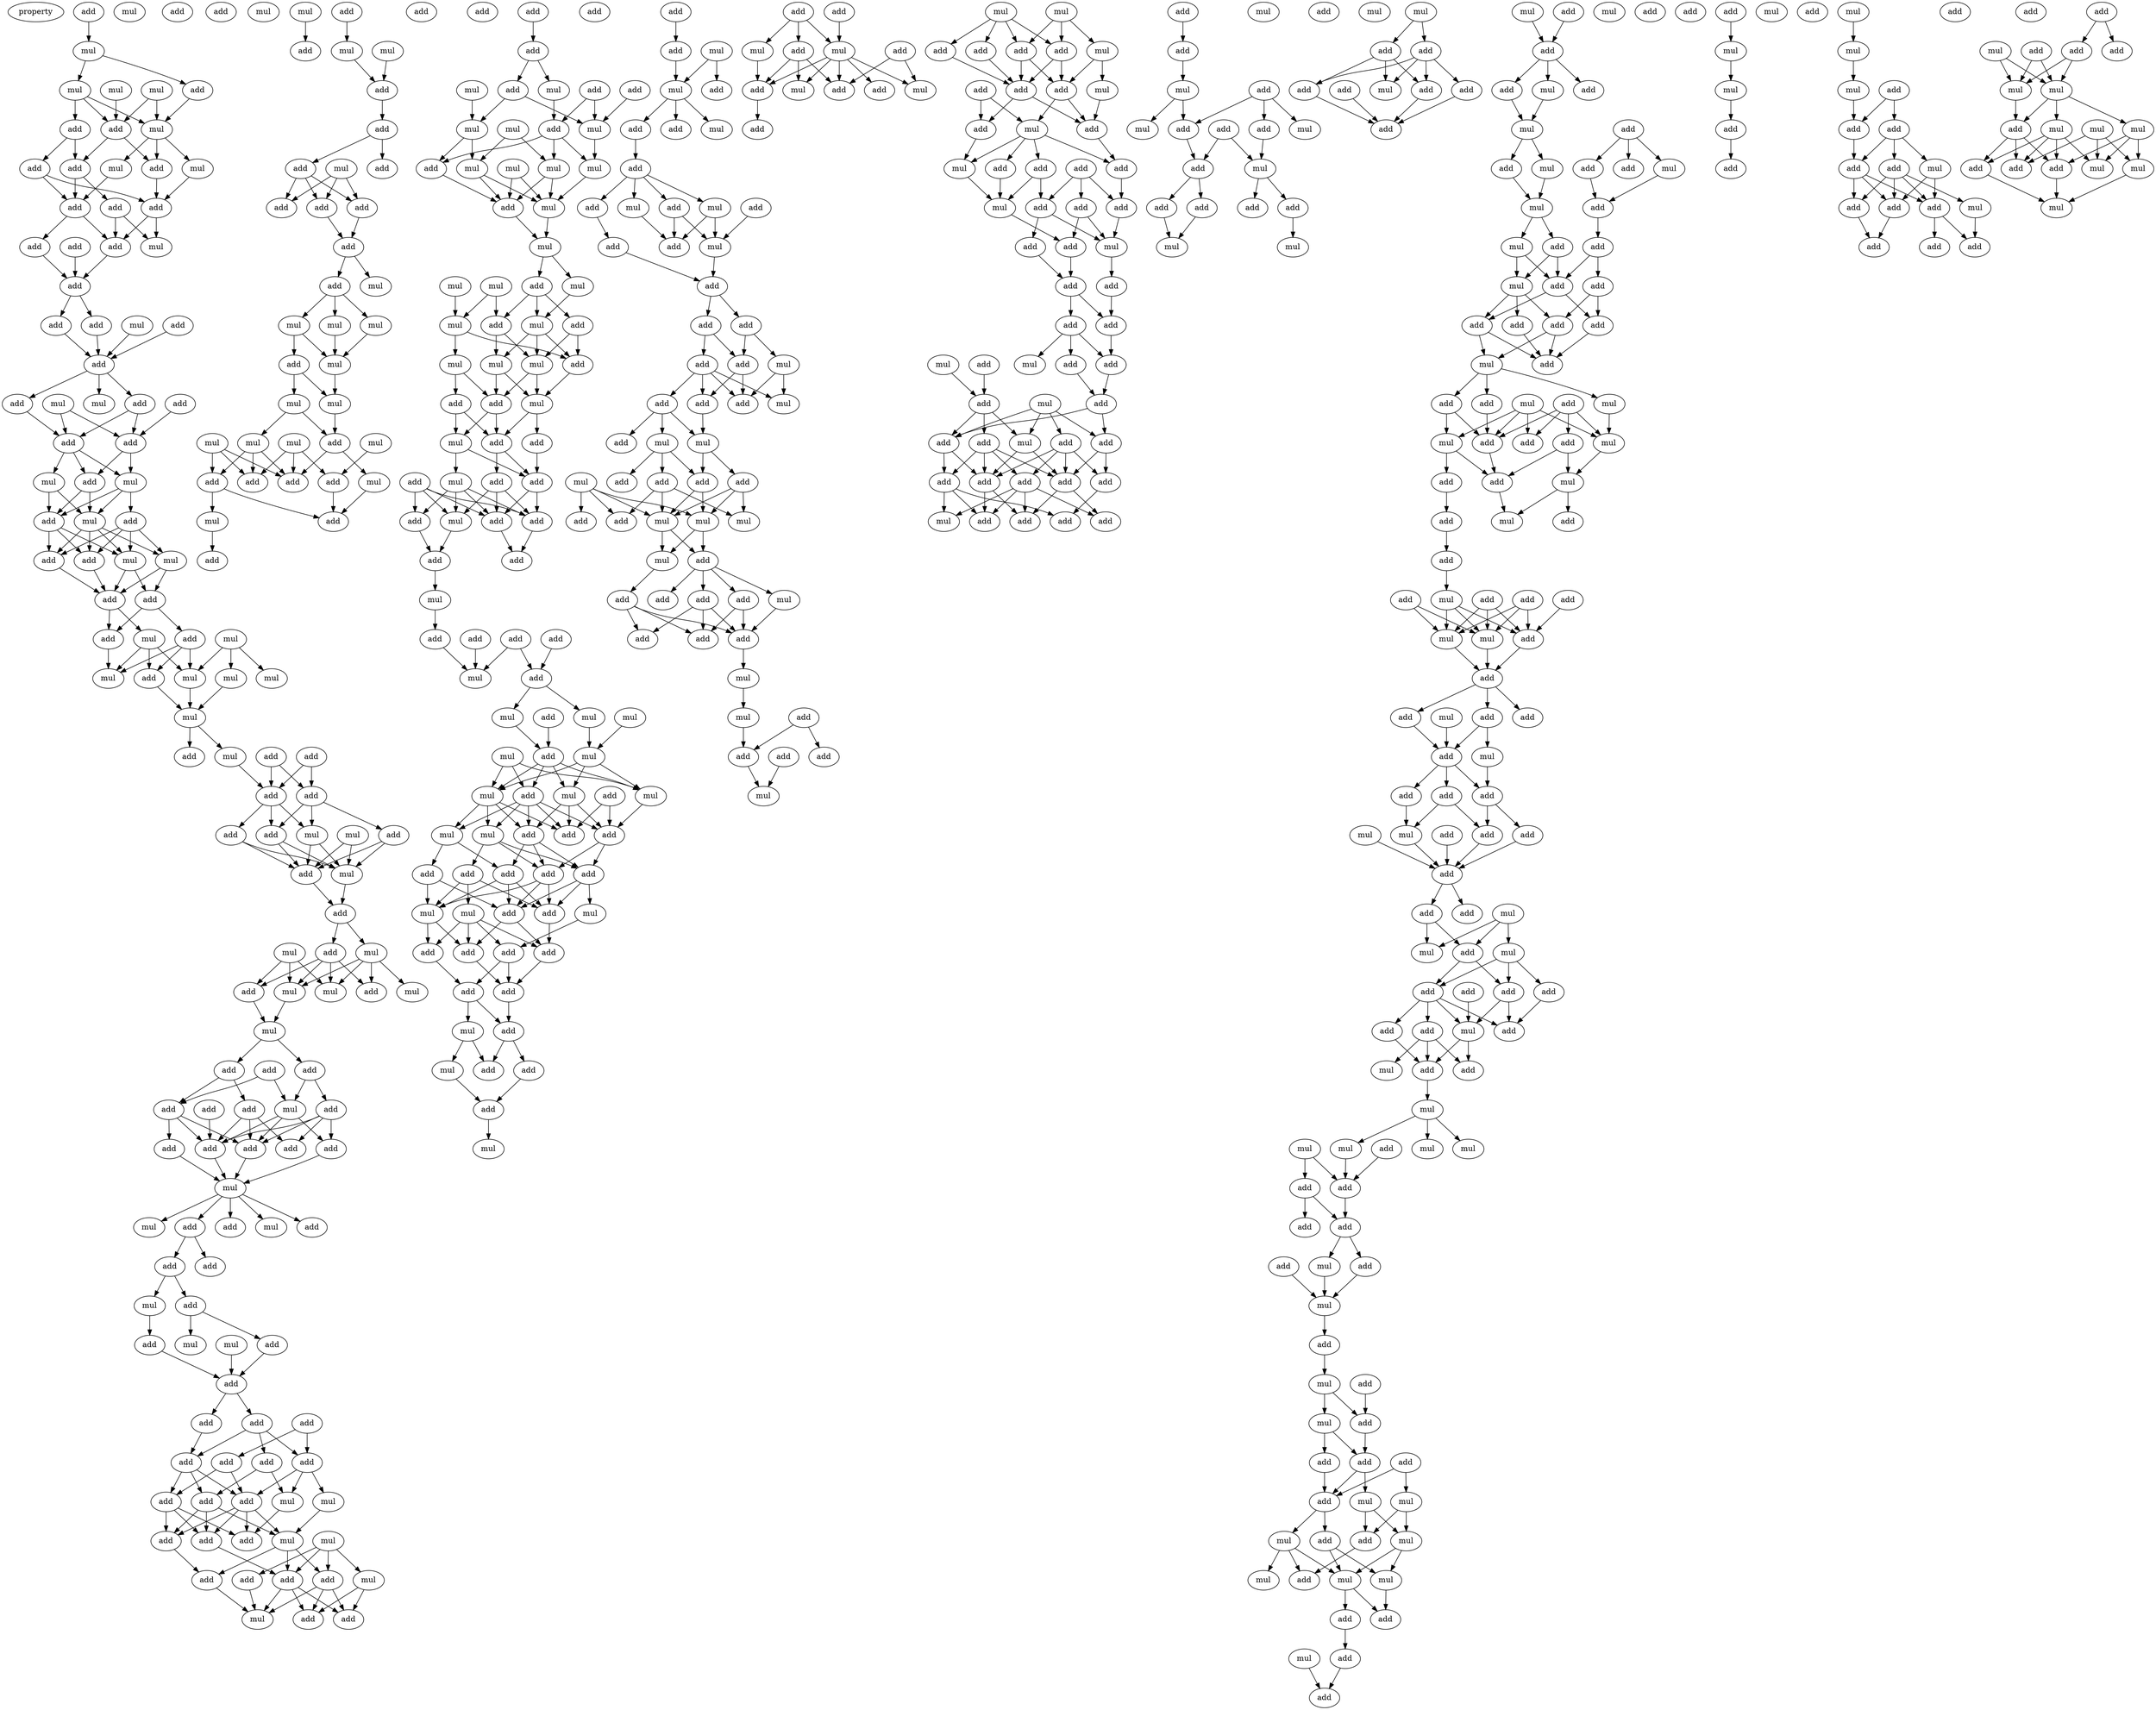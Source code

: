 digraph {
    node [fontcolor=black]
    property [mul=2,lf=1.5]
    0 [ label = add ];
    1 [ label = mul ];
    2 [ label = mul ];
    3 [ label = add ];
    4 [ label = mul ];
    5 [ label = add ];
    6 [ label = mul ];
    7 [ label = mul ];
    8 [ label = add ];
    9 [ label = mul ];
    10 [ label = add ];
    11 [ label = add ];
    12 [ label = mul ];
    13 [ label = add ];
    14 [ label = mul ];
    15 [ label = add ];
    16 [ label = add ];
    17 [ label = add ];
    18 [ label = add ];
    19 [ label = mul ];
    20 [ label = add ];
    21 [ label = add ];
    22 [ label = add ];
    23 [ label = add ];
    24 [ label = mul ];
    25 [ label = add ];
    26 [ label = add ];
    27 [ label = add ];
    28 [ label = add ];
    29 [ label = add ];
    30 [ label = add ];
    31 [ label = mul ];
    32 [ label = add ];
    33 [ label = add ];
    34 [ label = mul ];
    35 [ label = add ];
    36 [ label = add ];
    37 [ label = add ];
    38 [ label = mul ];
    39 [ label = mul ];
    40 [ label = add ];
    41 [ label = add ];
    42 [ label = mul ];
    43 [ label = mul ];
    44 [ label = mul ];
    45 [ label = add ];
    46 [ label = add ];
    47 [ label = add ];
    48 [ label = add ];
    49 [ label = add ];
    50 [ label = mul ];
    51 [ label = add ];
    52 [ label = mul ];
    53 [ label = mul ];
    54 [ label = mul ];
    55 [ label = mul ];
    56 [ label = add ];
    57 [ label = mul ];
    58 [ label = mul ];
    59 [ label = add ];
    60 [ label = mul ];
    61 [ label = add ];
    62 [ label = add ];
    63 [ label = add ];
    64 [ label = add ];
    65 [ label = add ];
    66 [ label = add ];
    67 [ label = add ];
    68 [ label = mul ];
    69 [ label = mul ];
    70 [ label = add ];
    71 [ label = mul ];
    72 [ label = add ];
    73 [ label = mul ];
    74 [ label = mul ];
    75 [ label = add ];
    76 [ label = mul ];
    77 [ label = add ];
    78 [ label = mul ];
    79 [ label = mul ];
    80 [ label = add ];
    81 [ label = mul ];
    82 [ label = add ];
    83 [ label = add ];
    84 [ label = add ];
    85 [ label = add ];
    86 [ label = add ];
    87 [ label = mul ];
    88 [ label = add ];
    89 [ label = add ];
    90 [ label = add ];
    91 [ label = add ];
    92 [ label = add ];
    93 [ label = add ];
    94 [ label = add ];
    95 [ label = mul ];
    96 [ label = mul ];
    97 [ label = add ];
    98 [ label = add ];
    99 [ label = mul ];
    100 [ label = add ];
    101 [ label = add ];
    102 [ label = add ];
    103 [ label = add ];
    104 [ label = mul ];
    105 [ label = mul ];
    106 [ label = mul ];
    107 [ label = add ];
    108 [ label = mul ];
    109 [ label = add ];
    110 [ label = add ];
    111 [ label = add ];
    112 [ label = add ];
    113 [ label = add ];
    114 [ label = add ];
    115 [ label = add ];
    116 [ label = add ];
    117 [ label = add ];
    118 [ label = mul ];
    119 [ label = mul ];
    120 [ label = add ];
    121 [ label = add ];
    122 [ label = add ];
    123 [ label = mul ];
    124 [ label = mul ];
    125 [ label = add ];
    126 [ label = add ];
    127 [ label = add ];
    128 [ label = add ];
    129 [ label = mul ];
    130 [ label = add ];
    131 [ label = add ];
    132 [ label = add ];
    133 [ label = add ];
    134 [ label = mul ];
    135 [ label = add ];
    136 [ label = mul ];
    137 [ label = add ];
    138 [ label = add ];
    139 [ label = mul ];
    140 [ label = mul ];
    141 [ label = add ];
    142 [ label = add ];
    143 [ label = add ];
    144 [ label = add ];
    145 [ label = mul ];
    146 [ label = add ];
    147 [ label = add ];
    148 [ label = add ];
    149 [ label = add ];
    150 [ label = add ];
    151 [ label = add ];
    152 [ label = mul ];
    153 [ label = mul ];
    154 [ label = mul ];
    155 [ label = mul ];
    156 [ label = mul ];
    157 [ label = add ];
    158 [ label = mul ];
    159 [ label = mul ];
    160 [ label = mul ];
    161 [ label = mul ];
    162 [ label = mul ];
    163 [ label = mul ];
    164 [ label = add ];
    165 [ label = add ];
    166 [ label = add ];
    167 [ label = add ];
    168 [ label = add ];
    169 [ label = mul ];
    170 [ label = add ];
    171 [ label = mul ];
    172 [ label = add ];
    173 [ label = add ];
    174 [ label = add ];
    175 [ label = add ];
    176 [ label = add ];
    177 [ label = mul ];
    178 [ label = add ];
    179 [ label = add ];
    180 [ label = mul ];
    181 [ label = mul ];
    182 [ label = add ];
    183 [ label = mul ];
    184 [ label = mul ];
    185 [ label = mul ];
    186 [ label = mul ];
    187 [ label = mul ];
    188 [ label = mul ];
    189 [ label = add ];
    190 [ label = add ];
    191 [ label = mul ];
    192 [ label = mul ];
    193 [ label = mul ];
    194 [ label = mul ];
    195 [ label = add ];
    196 [ label = mul ];
    197 [ label = add ];
    198 [ label = mul ];
    199 [ label = mul ];
    200 [ label = add ];
    201 [ label = mul ];
    202 [ label = add ];
    203 [ label = mul ];
    204 [ label = mul ];
    205 [ label = add ];
    206 [ label = add ];
    207 [ label = mul ];
    208 [ label = add ];
    209 [ label = add ];
    210 [ label = mul ];
    211 [ label = add ];
    212 [ label = add ];
    213 [ label = mul ];
    214 [ label = add ];
    215 [ label = mul ];
    216 [ label = add ];
    217 [ label = add ];
    218 [ label = add ];
    219 [ label = add ];
    220 [ label = add ];
    221 [ label = mul ];
    222 [ label = add ];
    223 [ label = add ];
    224 [ label = add ];
    225 [ label = add ];
    226 [ label = mul ];
    227 [ label = add ];
    228 [ label = mul ];
    229 [ label = mul ];
    230 [ label = mul ];
    231 [ label = add ];
    232 [ label = mul ];
    233 [ label = mul ];
    234 [ label = add ];
    235 [ label = mul ];
    236 [ label = mul ];
    237 [ label = add ];
    238 [ label = mul ];
    239 [ label = add ];
    240 [ label = mul ];
    241 [ label = add ];
    242 [ label = add ];
    243 [ label = mul ];
    244 [ label = add ];
    245 [ label = add ];
    246 [ label = add ];
    247 [ label = add ];
    248 [ label = add ];
    249 [ label = add ];
    250 [ label = add ];
    251 [ label = mul ];
    252 [ label = mul ];
    253 [ label = add ];
    254 [ label = mul ];
    255 [ label = add ];
    256 [ label = add ];
    257 [ label = add ];
    258 [ label = add ];
    259 [ label = add ];
    260 [ label = add ];
    261 [ label = mul ];
    262 [ label = add ];
    263 [ label = add ];
    264 [ label = add ];
    265 [ label = mul ];
    266 [ label = add ];
    267 [ label = add ];
    268 [ label = mul ];
    269 [ label = add ];
    270 [ label = mul ];
    271 [ label = add ];
    272 [ label = mul ];
    273 [ label = add ];
    274 [ label = add ];
    275 [ label = add ];
    276 [ label = mul ];
    277 [ label = add ];
    278 [ label = add ];
    279 [ label = mul ];
    280 [ label = mul ];
    281 [ label = add ];
    282 [ label = add ];
    283 [ label = add ];
    284 [ label = mul ];
    285 [ label = add ];
    286 [ label = add ];
    287 [ label = add ];
    288 [ label = add ];
    289 [ label = mul ];
    290 [ label = add ];
    291 [ label = add ];
    292 [ label = mul ];
    293 [ label = add ];
    294 [ label = add ];
    295 [ label = add ];
    296 [ label = mul ];
    297 [ label = mul ];
    298 [ label = add ];
    299 [ label = mul ];
    300 [ label = add ];
    301 [ label = add ];
    302 [ label = add ];
    303 [ label = add ];
    304 [ label = mul ];
    305 [ label = mul ];
    306 [ label = add ];
    307 [ label = mul ];
    308 [ label = add ];
    309 [ label = mul ];
    310 [ label = add ];
    311 [ label = add ];
    312 [ label = add ];
    313 [ label = mul ];
    314 [ label = add ];
    315 [ label = add ];
    316 [ label = add ];
    317 [ label = add ];
    318 [ label = add ];
    319 [ label = mul ];
    320 [ label = add ];
    321 [ label = mul ];
    322 [ label = add ];
    323 [ label = add ];
    324 [ label = add ];
    325 [ label = mul ];
    326 [ label = add ];
    327 [ label = add ];
    328 [ label = add ];
    329 [ label = add ];
    330 [ label = mul ];
    331 [ label = mul ];
    332 [ label = add ];
    333 [ label = mul ];
    334 [ label = add ];
    335 [ label = add ];
    336 [ label = mul ];
    337 [ label = add ];
    338 [ label = mul ];
    339 [ label = mul ];
    340 [ label = add ];
    341 [ label = mul ];
    342 [ label = add ];
    343 [ label = add ];
    344 [ label = add ];
    345 [ label = mul ];
    346 [ label = add ];
    347 [ label = add ];
    348 [ label = add ];
    349 [ label = add ];
    350 [ label = add ];
    351 [ label = mul ];
    352 [ label = mul ];
    353 [ label = add ];
    354 [ label = add ];
    355 [ label = add ];
    356 [ label = add ];
    357 [ label = add ];
    358 [ label = add ];
    359 [ label = add ];
    360 [ label = mul ];
    361 [ label = mul ];
    362 [ label = add ];
    363 [ label = add ];
    364 [ label = add ];
    365 [ label = add ];
    366 [ label = add ];
    367 [ label = add ];
    368 [ label = add ];
    369 [ label = add ];
    370 [ label = mul ];
    371 [ label = mul ];
    372 [ label = add ];
    373 [ label = add ];
    374 [ label = mul ];
    375 [ label = add ];
    376 [ label = add ];
    377 [ label = add ];
    378 [ label = add ];
    379 [ label = mul ];
    380 [ label = add ];
    381 [ label = add ];
    382 [ label = add ];
    383 [ label = add ];
    384 [ label = add ];
    385 [ label = add ];
    386 [ label = add ];
    387 [ label = add ];
    388 [ label = add ];
    389 [ label = mul ];
    390 [ label = add ];
    391 [ label = add ];
    392 [ label = add ];
    393 [ label = mul ];
    394 [ label = mul ];
    395 [ label = add ];
    396 [ label = mul ];
    397 [ label = add ];
    398 [ label = add ];
    399 [ label = mul ];
    400 [ label = add ];
    401 [ label = mul ];
    402 [ label = add ];
    403 [ label = add ];
    404 [ label = add ];
    405 [ label = add ];
    406 [ label = add ];
    407 [ label = mul ];
    408 [ label = mul ];
    409 [ label = add ];
    410 [ label = mul ];
    411 [ label = mul ];
    412 [ label = add ];
    413 [ label = add ];
    414 [ label = add ];
    415 [ label = add ];
    416 [ label = add ];
    417 [ label = add ];
    418 [ label = mul ];
    419 [ label = add ];
    420 [ label = mul ];
    421 [ label = add ];
    422 [ label = mul ];
    423 [ label = add ];
    424 [ label = mul ];
    425 [ label = add ];
    426 [ label = add ];
    427 [ label = add ];
    428 [ label = mul ];
    429 [ label = add ];
    430 [ label = add ];
    431 [ label = mul ];
    432 [ label = add ];
    433 [ label = mul ];
    434 [ label = add ];
    435 [ label = mul ];
    436 [ label = add ];
    437 [ label = add ];
    438 [ label = mul ];
    439 [ label = add ];
    440 [ label = add ];
    441 [ label = mul ];
    442 [ label = add ];
    443 [ label = add ];
    444 [ label = add ];
    445 [ label = add ];
    446 [ label = add ];
    447 [ label = mul ];
    448 [ label = mul ];
    449 [ label = add ];
    450 [ label = add ];
    451 [ label = add ];
    452 [ label = mul ];
    453 [ label = add ];
    454 [ label = mul ];
    455 [ label = add ];
    456 [ label = add ];
    457 [ label = mul ];
    458 [ label = add ];
    459 [ label = mul ];
    460 [ label = add ];
    461 [ label = mul ];
    462 [ label = add ];
    463 [ label = add ];
    464 [ label = add ];
    465 [ label = add ];
    466 [ label = add ];
    467 [ label = mul ];
    468 [ label = add ];
    469 [ label = add ];
    470 [ label = mul ];
    471 [ label = add ];
    472 [ label = mul ];
    473 [ label = add ];
    474 [ label = add ];
    475 [ label = mul ];
    476 [ label = add ];
    477 [ label = add ];
    478 [ label = add ];
    479 [ label = mul ];
    480 [ label = add ];
    481 [ label = add ];
    482 [ label = add ];
    483 [ label = mul ];
    484 [ label = add ];
    485 [ label = add ];
    486 [ label = add ];
    487 [ label = mul ];
    488 [ label = add ];
    489 [ label = add ];
    490 [ label = add ];
    491 [ label = mul ];
    492 [ label = add ];
    493 [ label = mul ];
    494 [ label = mul ];
    495 [ label = add ];
    496 [ label = add ];
    497 [ label = add ];
    498 [ label = add ];
    499 [ label = add ];
    500 [ label = add ];
    501 [ label = add ];
    502 [ label = mul ];
    503 [ label = add ];
    504 [ label = mul ];
    505 [ label = add ];
    506 [ label = mul ];
    507 [ label = mul ];
    508 [ label = mul ];
    509 [ label = add ];
    510 [ label = mul ];
    511 [ label = mul ];
    512 [ label = add ];
    513 [ label = add ];
    514 [ label = add ];
    515 [ label = add ];
    516 [ label = add ];
    517 [ label = add ];
    518 [ label = add ];
    519 [ label = mul ];
    520 [ label = mul ];
    521 [ label = add ];
    522 [ label = mul ];
    523 [ label = add ];
    524 [ label = mul ];
    525 [ label = add ];
    526 [ label = add ];
    527 [ label = add ];
    528 [ label = add ];
    529 [ label = add ];
    530 [ label = mul ];
    531 [ label = mul ];
    532 [ label = mul ];
    533 [ label = mul ];
    534 [ label = add ];
    535 [ label = add ];
    536 [ label = mul ];
    537 [ label = mul ];
    538 [ label = add ];
    539 [ label = mul ];
    540 [ label = add ];
    541 [ label = add ];
    542 [ label = add ];
    543 [ label = mul ];
    544 [ label = add ];
    545 [ label = add ];
    546 [ label = add ];
    547 [ label = mul ];
    548 [ label = mul ];
    549 [ label = mul ];
    550 [ label = add ];
    551 [ label = add ];
    552 [ label = mul ];
    553 [ label = add ];
    554 [ label = add ];
    555 [ label = add ];
    556 [ label = mul ];
    557 [ label = add ];
    558 [ label = mul ];
    559 [ label = add ];
    560 [ label = add ];
    561 [ label = add ];
    562 [ label = mul ];
    563 [ label = add ];
    564 [ label = add ];
    565 [ label = add ];
    566 [ label = mul ];
    567 [ label = add ];
    568 [ label = add ];
    569 [ label = add ];
    570 [ label = add ];
    571 [ label = add ];
    572 [ label = mul ];
    573 [ label = add ];
    574 [ label = add ];
    575 [ label = add ];
    576 [ label = mul ];
    577 [ label = mul ];
    578 [ label = mul ];
    579 [ label = add ];
    580 [ label = mul ];
    581 [ label = mul ];
    582 [ label = add ];
    583 [ label = mul ];
    584 [ label = add ];
    585 [ label = add ];
    586 [ label = mul ];
    587 [ label = mul ];
    0 -> 2 [ name = 0 ];
    2 -> 5 [ name = 1 ];
    2 -> 7 [ name = 2 ];
    4 -> 9 [ name = 3 ];
    4 -> 10 [ name = 4 ];
    5 -> 9 [ name = 5 ];
    6 -> 10 [ name = 6 ];
    7 -> 8 [ name = 7 ];
    7 -> 9 [ name = 8 ];
    7 -> 10 [ name = 9 ];
    8 -> 11 [ name = 10 ];
    8 -> 15 [ name = 11 ];
    9 -> 12 [ name = 12 ];
    9 -> 13 [ name = 13 ];
    9 -> 14 [ name = 14 ];
    10 -> 11 [ name = 15 ];
    10 -> 13 [ name = 16 ];
    11 -> 17 [ name = 17 ];
    11 -> 18 [ name = 18 ];
    12 -> 16 [ name = 19 ];
    13 -> 16 [ name = 20 ];
    14 -> 17 [ name = 21 ];
    15 -> 16 [ name = 22 ];
    15 -> 17 [ name = 23 ];
    16 -> 19 [ name = 24 ];
    16 -> 20 [ name = 25 ];
    17 -> 20 [ name = 26 ];
    17 -> 22 [ name = 27 ];
    18 -> 19 [ name = 28 ];
    18 -> 20 [ name = 29 ];
    20 -> 23 [ name = 30 ];
    21 -> 23 [ name = 31 ];
    22 -> 23 [ name = 32 ];
    23 -> 25 [ name = 33 ];
    23 -> 27 [ name = 34 ];
    24 -> 29 [ name = 35 ];
    25 -> 29 [ name = 36 ];
    27 -> 29 [ name = 37 ];
    28 -> 29 [ name = 38 ];
    29 -> 30 [ name = 39 ];
    29 -> 31 [ name = 40 ];
    29 -> 32 [ name = 41 ];
    30 -> 35 [ name = 42 ];
    32 -> 35 [ name = 43 ];
    32 -> 36 [ name = 44 ];
    33 -> 36 [ name = 45 ];
    34 -> 35 [ name = 46 ];
    34 -> 36 [ name = 47 ];
    35 -> 37 [ name = 48 ];
    35 -> 38 [ name = 49 ];
    35 -> 39 [ name = 50 ];
    36 -> 37 [ name = 51 ];
    36 -> 38 [ name = 52 ];
    37 -> 41 [ name = 53 ];
    37 -> 42 [ name = 54 ];
    38 -> 40 [ name = 55 ];
    38 -> 41 [ name = 56 ];
    38 -> 42 [ name = 57 ];
    39 -> 41 [ name = 58 ];
    39 -> 42 [ name = 59 ];
    40 -> 43 [ name = 60 ];
    40 -> 44 [ name = 61 ];
    40 -> 45 [ name = 62 ];
    40 -> 46 [ name = 63 ];
    41 -> 43 [ name = 64 ];
    41 -> 45 [ name = 65 ];
    41 -> 46 [ name = 66 ];
    42 -> 43 [ name = 67 ];
    42 -> 44 [ name = 68 ];
    42 -> 45 [ name = 69 ];
    42 -> 46 [ name = 70 ];
    43 -> 47 [ name = 71 ];
    43 -> 48 [ name = 72 ];
    44 -> 47 [ name = 73 ];
    44 -> 48 [ name = 74 ];
    45 -> 47 [ name = 75 ];
    46 -> 47 [ name = 76 ];
    47 -> 49 [ name = 77 ];
    47 -> 50 [ name = 78 ];
    48 -> 49 [ name = 79 ];
    48 -> 51 [ name = 80 ];
    49 -> 57 [ name = 81 ];
    50 -> 53 [ name = 82 ];
    50 -> 56 [ name = 83 ];
    50 -> 57 [ name = 84 ];
    51 -> 53 [ name = 85 ];
    51 -> 56 [ name = 86 ];
    51 -> 57 [ name = 87 ];
    52 -> 53 [ name = 88 ];
    52 -> 54 [ name = 89 ];
    52 -> 55 [ name = 90 ];
    53 -> 58 [ name = 91 ];
    55 -> 58 [ name = 92 ];
    56 -> 58 [ name = 93 ];
    58 -> 59 [ name = 94 ];
    58 -> 60 [ name = 95 ];
    60 -> 64 [ name = 96 ];
    61 -> 63 [ name = 97 ];
    61 -> 64 [ name = 98 ];
    62 -> 63 [ name = 99 ];
    62 -> 64 [ name = 100 ];
    63 -> 65 [ name = 101 ];
    63 -> 67 [ name = 102 ];
    63 -> 69 [ name = 103 ];
    64 -> 65 [ name = 104 ];
    64 -> 66 [ name = 105 ];
    64 -> 69 [ name = 106 ];
    65 -> 70 [ name = 107 ];
    65 -> 71 [ name = 108 ];
    66 -> 70 [ name = 109 ];
    66 -> 71 [ name = 110 ];
    67 -> 70 [ name = 111 ];
    67 -> 71 [ name = 112 ];
    68 -> 70 [ name = 113 ];
    68 -> 71 [ name = 114 ];
    69 -> 70 [ name = 115 ];
    69 -> 71 [ name = 116 ];
    70 -> 72 [ name = 117 ];
    71 -> 72 [ name = 118 ];
    72 -> 74 [ name = 119 ];
    72 -> 75 [ name = 120 ];
    73 -> 76 [ name = 121 ];
    73 -> 79 [ name = 122 ];
    73 -> 80 [ name = 123 ];
    74 -> 76 [ name = 124 ];
    74 -> 77 [ name = 125 ];
    74 -> 78 [ name = 126 ];
    74 -> 79 [ name = 127 ];
    75 -> 76 [ name = 128 ];
    75 -> 77 [ name = 129 ];
    75 -> 79 [ name = 130 ];
    75 -> 80 [ name = 131 ];
    76 -> 81 [ name = 132 ];
    80 -> 81 [ name = 133 ];
    81 -> 82 [ name = 134 ];
    81 -> 84 [ name = 135 ];
    82 -> 87 [ name = 136 ];
    82 -> 88 [ name = 137 ];
    83 -> 87 [ name = 138 ];
    83 -> 89 [ name = 139 ];
    84 -> 85 [ name = 140 ];
    84 -> 89 [ name = 141 ];
    85 -> 90 [ name = 142 ];
    85 -> 91 [ name = 143 ];
    85 -> 92 [ name = 144 ];
    86 -> 91 [ name = 145 ];
    87 -> 91 [ name = 146 ];
    87 -> 92 [ name = 147 ];
    87 -> 94 [ name = 148 ];
    88 -> 90 [ name = 149 ];
    88 -> 91 [ name = 150 ];
    88 -> 92 [ name = 151 ];
    88 -> 94 [ name = 152 ];
    89 -> 91 [ name = 153 ];
    89 -> 92 [ name = 154 ];
    89 -> 93 [ name = 155 ];
    91 -> 95 [ name = 156 ];
    92 -> 95 [ name = 157 ];
    93 -> 95 [ name = 158 ];
    94 -> 95 [ name = 159 ];
    95 -> 96 [ name = 160 ];
    95 -> 97 [ name = 161 ];
    95 -> 98 [ name = 162 ];
    95 -> 99 [ name = 163 ];
    95 -> 100 [ name = 164 ];
    97 -> 101 [ name = 165 ];
    97 -> 102 [ name = 166 ];
    101 -> 103 [ name = 167 ];
    101 -> 104 [ name = 168 ];
    103 -> 106 [ name = 169 ];
    103 -> 109 [ name = 170 ];
    104 -> 107 [ name = 171 ];
    105 -> 110 [ name = 172 ];
    107 -> 110 [ name = 173 ];
    109 -> 110 [ name = 174 ];
    110 -> 111 [ name = 175 ];
    110 -> 112 [ name = 176 ];
    111 -> 115 [ name = 177 ];
    112 -> 114 [ name = 178 ];
    112 -> 115 [ name = 179 ];
    112 -> 117 [ name = 180 ];
    113 -> 116 [ name = 181 ];
    113 -> 117 [ name = 182 ];
    114 -> 118 [ name = 183 ];
    114 -> 122 [ name = 184 ];
    115 -> 120 [ name = 185 ];
    115 -> 121 [ name = 186 ];
    115 -> 122 [ name = 187 ];
    116 -> 120 [ name = 188 ];
    116 -> 121 [ name = 189 ];
    117 -> 118 [ name = 190 ];
    117 -> 119 [ name = 191 ];
    117 -> 120 [ name = 192 ];
    118 -> 125 [ name = 193 ];
    119 -> 124 [ name = 194 ];
    120 -> 124 [ name = 195 ];
    120 -> 125 [ name = 196 ];
    120 -> 126 [ name = 197 ];
    120 -> 127 [ name = 198 ];
    121 -> 125 [ name = 199 ];
    121 -> 126 [ name = 200 ];
    121 -> 127 [ name = 201 ];
    122 -> 124 [ name = 202 ];
    122 -> 126 [ name = 203 ];
    122 -> 127 [ name = 204 ];
    123 -> 129 [ name = 205 ];
    123 -> 130 [ name = 206 ];
    123 -> 131 [ name = 207 ];
    123 -> 132 [ name = 208 ];
    124 -> 128 [ name = 209 ];
    124 -> 130 [ name = 210 ];
    124 -> 131 [ name = 211 ];
    126 -> 128 [ name = 212 ];
    127 -> 131 [ name = 213 ];
    128 -> 134 [ name = 214 ];
    129 -> 133 [ name = 215 ];
    129 -> 135 [ name = 216 ];
    130 -> 133 [ name = 217 ];
    130 -> 134 [ name = 218 ];
    130 -> 135 [ name = 219 ];
    131 -> 133 [ name = 220 ];
    131 -> 134 [ name = 221 ];
    131 -> 135 [ name = 222 ];
    132 -> 134 [ name = 223 ];
    136 -> 137 [ name = 224 ];
    138 -> 139 [ name = 225 ];
    139 -> 141 [ name = 226 ];
    140 -> 141 [ name = 227 ];
    141 -> 142 [ name = 228 ];
    142 -> 143 [ name = 229 ];
    142 -> 144 [ name = 230 ];
    143 -> 146 [ name = 231 ];
    143 -> 147 [ name = 232 ];
    143 -> 149 [ name = 233 ];
    145 -> 146 [ name = 234 ];
    145 -> 147 [ name = 235 ];
    145 -> 149 [ name = 236 ];
    147 -> 150 [ name = 237 ];
    149 -> 150 [ name = 238 ];
    150 -> 151 [ name = 239 ];
    150 -> 152 [ name = 240 ];
    151 -> 153 [ name = 241 ];
    151 -> 154 [ name = 242 ];
    151 -> 155 [ name = 243 ];
    153 -> 156 [ name = 244 ];
    153 -> 157 [ name = 245 ];
    154 -> 156 [ name = 246 ];
    155 -> 156 [ name = 247 ];
    156 -> 158 [ name = 248 ];
    157 -> 158 [ name = 249 ];
    157 -> 159 [ name = 250 ];
    158 -> 164 [ name = 251 ];
    159 -> 160 [ name = 252 ];
    159 -> 164 [ name = 253 ];
    160 -> 165 [ name = 254 ];
    160 -> 166 [ name = 255 ];
    160 -> 168 [ name = 256 ];
    161 -> 165 [ name = 257 ];
    161 -> 166 [ name = 258 ];
    161 -> 168 [ name = 259 ];
    162 -> 165 [ name = 260 ];
    162 -> 166 [ name = 261 ];
    162 -> 167 [ name = 262 ];
    163 -> 167 [ name = 263 ];
    164 -> 165 [ name = 264 ];
    164 -> 169 [ name = 265 ];
    167 -> 170 [ name = 266 ];
    168 -> 170 [ name = 267 ];
    168 -> 171 [ name = 268 ];
    169 -> 170 [ name = 269 ];
    171 -> 172 [ name = 270 ];
    174 -> 175 [ name = 271 ];
    175 -> 179 [ name = 272 ];
    175 -> 180 [ name = 273 ];
    176 -> 181 [ name = 274 ];
    177 -> 183 [ name = 275 ];
    178 -> 181 [ name = 276 ];
    178 -> 182 [ name = 277 ];
    179 -> 181 [ name = 278 ];
    179 -> 183 [ name = 279 ];
    180 -> 182 [ name = 280 ];
    181 -> 186 [ name = 281 ];
    182 -> 186 [ name = 282 ];
    182 -> 187 [ name = 283 ];
    182 -> 189 [ name = 284 ];
    183 -> 185 [ name = 285 ];
    183 -> 189 [ name = 286 ];
    184 -> 185 [ name = 287 ];
    184 -> 187 [ name = 288 ];
    185 -> 190 [ name = 289 ];
    185 -> 191 [ name = 290 ];
    186 -> 191 [ name = 291 ];
    187 -> 190 [ name = 292 ];
    187 -> 191 [ name = 293 ];
    188 -> 190 [ name = 294 ];
    188 -> 191 [ name = 295 ];
    189 -> 190 [ name = 296 ];
    190 -> 192 [ name = 297 ];
    191 -> 192 [ name = 298 ];
    192 -> 194 [ name = 299 ];
    192 -> 195 [ name = 300 ];
    193 -> 198 [ name = 301 ];
    193 -> 200 [ name = 302 ];
    194 -> 199 [ name = 303 ];
    195 -> 197 [ name = 304 ];
    195 -> 199 [ name = 305 ];
    195 -> 200 [ name = 306 ];
    196 -> 198 [ name = 307 ];
    197 -> 202 [ name = 308 ];
    197 -> 204 [ name = 309 ];
    198 -> 202 [ name = 310 ];
    198 -> 203 [ name = 311 ];
    199 -> 201 [ name = 312 ];
    199 -> 202 [ name = 313 ];
    199 -> 204 [ name = 314 ];
    200 -> 201 [ name = 315 ];
    200 -> 204 [ name = 316 ];
    201 -> 205 [ name = 317 ];
    201 -> 207 [ name = 318 ];
    202 -> 207 [ name = 319 ];
    203 -> 205 [ name = 320 ];
    203 -> 206 [ name = 321 ];
    204 -> 205 [ name = 322 ];
    204 -> 207 [ name = 323 ];
    205 -> 209 [ name = 324 ];
    205 -> 210 [ name = 325 ];
    206 -> 209 [ name = 326 ];
    206 -> 210 [ name = 327 ];
    207 -> 208 [ name = 328 ];
    207 -> 209 [ name = 329 ];
    208 -> 212 [ name = 330 ];
    209 -> 211 [ name = 331 ];
    209 -> 212 [ name = 332 ];
    210 -> 212 [ name = 333 ];
    210 -> 213 [ name = 334 ];
    211 -> 215 [ name = 335 ];
    211 -> 216 [ name = 336 ];
    211 -> 218 [ name = 337 ];
    212 -> 216 [ name = 338 ];
    212 -> 218 [ name = 339 ];
    213 -> 215 [ name = 340 ];
    213 -> 216 [ name = 341 ];
    213 -> 217 [ name = 342 ];
    213 -> 218 [ name = 343 ];
    214 -> 215 [ name = 344 ];
    214 -> 216 [ name = 345 ];
    214 -> 217 [ name = 346 ];
    214 -> 218 [ name = 347 ];
    215 -> 220 [ name = 348 ];
    216 -> 219 [ name = 349 ];
    217 -> 220 [ name = 350 ];
    218 -> 219 [ name = 351 ];
    220 -> 221 [ name = 352 ];
    221 -> 222 [ name = 353 ];
    222 -> 226 [ name = 354 ];
    223 -> 227 [ name = 355 ];
    224 -> 226 [ name = 356 ];
    224 -> 227 [ name = 357 ];
    225 -> 226 [ name = 358 ];
    227 -> 228 [ name = 359 ];
    227 -> 229 [ name = 360 ];
    228 -> 234 [ name = 361 ];
    229 -> 233 [ name = 362 ];
    230 -> 233 [ name = 363 ];
    231 -> 234 [ name = 364 ];
    232 -> 236 [ name = 365 ];
    232 -> 238 [ name = 366 ];
    232 -> 239 [ name = 367 ];
    233 -> 235 [ name = 368 ];
    233 -> 236 [ name = 369 ];
    233 -> 238 [ name = 370 ];
    234 -> 235 [ name = 371 ];
    234 -> 236 [ name = 372 ];
    234 -> 238 [ name = 373 ];
    234 -> 239 [ name = 374 ];
    235 -> 241 [ name = 375 ];
    235 -> 242 [ name = 376 ];
    235 -> 244 [ name = 377 ];
    236 -> 240 [ name = 378 ];
    236 -> 242 [ name = 379 ];
    236 -> 243 [ name = 380 ];
    236 -> 244 [ name = 381 ];
    237 -> 241 [ name = 382 ];
    237 -> 244 [ name = 383 ];
    238 -> 241 [ name = 384 ];
    239 -> 240 [ name = 385 ];
    239 -> 241 [ name = 386 ];
    239 -> 242 [ name = 387 ];
    239 -> 243 [ name = 388 ];
    239 -> 244 [ name = 389 ];
    240 -> 246 [ name = 390 ];
    240 -> 249 [ name = 391 ];
    241 -> 247 [ name = 392 ];
    241 -> 248 [ name = 393 ];
    242 -> 247 [ name = 394 ];
    242 -> 248 [ name = 395 ];
    242 -> 249 [ name = 396 ];
    243 -> 245 [ name = 397 ];
    243 -> 247 [ name = 398 ];
    243 -> 248 [ name = 399 ];
    245 -> 250 [ name = 400 ];
    245 -> 252 [ name = 401 ];
    245 -> 254 [ name = 402 ];
    246 -> 252 [ name = 403 ];
    246 -> 253 [ name = 404 ];
    247 -> 250 [ name = 405 ];
    247 -> 251 [ name = 406 ];
    247 -> 253 [ name = 407 ];
    248 -> 250 [ name = 408 ];
    248 -> 252 [ name = 409 ];
    248 -> 253 [ name = 410 ];
    249 -> 250 [ name = 411 ];
    249 -> 252 [ name = 412 ];
    249 -> 253 [ name = 413 ];
    250 -> 255 [ name = 414 ];
    251 -> 258 [ name = 415 ];
    252 -> 256 [ name = 416 ];
    252 -> 257 [ name = 417 ];
    253 -> 255 [ name = 418 ];
    253 -> 256 [ name = 419 ];
    254 -> 255 [ name = 420 ];
    254 -> 256 [ name = 421 ];
    254 -> 257 [ name = 422 ];
    254 -> 258 [ name = 423 ];
    255 -> 260 [ name = 424 ];
    256 -> 260 [ name = 425 ];
    257 -> 259 [ name = 426 ];
    258 -> 259 [ name = 427 ];
    258 -> 260 [ name = 428 ];
    259 -> 261 [ name = 429 ];
    259 -> 263 [ name = 430 ];
    260 -> 263 [ name = 431 ];
    261 -> 264 [ name = 432 ];
    261 -> 265 [ name = 433 ];
    263 -> 264 [ name = 434 ];
    263 -> 266 [ name = 435 ];
    265 -> 267 [ name = 436 ];
    266 -> 267 [ name = 437 ];
    267 -> 268 [ name = 438 ];
    269 -> 271 [ name = 439 ];
    270 -> 272 [ name = 440 ];
    270 -> 273 [ name = 441 ];
    271 -> 272 [ name = 442 ];
    272 -> 274 [ name = 443 ];
    272 -> 275 [ name = 444 ];
    272 -> 276 [ name = 445 ];
    274 -> 277 [ name = 446 ];
    277 -> 278 [ name = 447 ];
    277 -> 279 [ name = 448 ];
    277 -> 280 [ name = 449 ];
    277 -> 281 [ name = 450 ];
    278 -> 283 [ name = 451 ];
    279 -> 285 [ name = 452 ];
    280 -> 284 [ name = 453 ];
    280 -> 285 [ name = 454 ];
    281 -> 284 [ name = 455 ];
    281 -> 285 [ name = 456 ];
    282 -> 284 [ name = 457 ];
    283 -> 286 [ name = 458 ];
    284 -> 286 [ name = 459 ];
    286 -> 287 [ name = 460 ];
    286 -> 288 [ name = 461 ];
    287 -> 290 [ name = 462 ];
    287 -> 291 [ name = 463 ];
    288 -> 289 [ name = 464 ];
    288 -> 290 [ name = 465 ];
    289 -> 292 [ name = 466 ];
    289 -> 295 [ name = 467 ];
    290 -> 293 [ name = 468 ];
    290 -> 295 [ name = 469 ];
    291 -> 292 [ name = 470 ];
    291 -> 293 [ name = 471 ];
    291 -> 294 [ name = 472 ];
    291 -> 295 [ name = 473 ];
    293 -> 296 [ name = 474 ];
    294 -> 296 [ name = 475 ];
    294 -> 297 [ name = 476 ];
    294 -> 298 [ name = 477 ];
    296 -> 301 [ name = 478 ];
    296 -> 303 [ name = 479 ];
    297 -> 300 [ name = 480 ];
    297 -> 301 [ name = 481 ];
    297 -> 302 [ name = 482 ];
    299 -> 305 [ name = 483 ];
    299 -> 306 [ name = 484 ];
    299 -> 307 [ name = 485 ];
    299 -> 308 [ name = 486 ];
    301 -> 305 [ name = 487 ];
    301 -> 307 [ name = 488 ];
    302 -> 304 [ name = 489 ];
    302 -> 305 [ name = 490 ];
    302 -> 308 [ name = 491 ];
    303 -> 304 [ name = 492 ];
    303 -> 305 [ name = 493 ];
    303 -> 307 [ name = 494 ];
    305 -> 309 [ name = 495 ];
    305 -> 310 [ name = 496 ];
    307 -> 309 [ name = 497 ];
    307 -> 310 [ name = 498 ];
    309 -> 314 [ name = 499 ];
    310 -> 311 [ name = 500 ];
    310 -> 312 [ name = 501 ];
    310 -> 313 [ name = 502 ];
    310 -> 315 [ name = 503 ];
    311 -> 316 [ name = 504 ];
    311 -> 317 [ name = 505 ];
    311 -> 318 [ name = 506 ];
    313 -> 318 [ name = 507 ];
    314 -> 316 [ name = 508 ];
    314 -> 317 [ name = 509 ];
    314 -> 318 [ name = 510 ];
    315 -> 316 [ name = 511 ];
    315 -> 318 [ name = 512 ];
    318 -> 319 [ name = 513 ];
    319 -> 321 [ name = 514 ];
    320 -> 323 [ name = 515 ];
    320 -> 324 [ name = 516 ];
    321 -> 324 [ name = 517 ];
    322 -> 325 [ name = 518 ];
    324 -> 325 [ name = 519 ];
    326 -> 331 [ name = 520 ];
    327 -> 329 [ name = 521 ];
    327 -> 330 [ name = 522 ];
    327 -> 331 [ name = 523 ];
    328 -> 335 [ name = 524 ];
    328 -> 336 [ name = 525 ];
    329 -> 333 [ name = 526 ];
    329 -> 334 [ name = 527 ];
    329 -> 335 [ name = 528 ];
    330 -> 334 [ name = 529 ];
    331 -> 332 [ name = 530 ];
    331 -> 333 [ name = 531 ];
    331 -> 334 [ name = 532 ];
    331 -> 335 [ name = 533 ];
    331 -> 336 [ name = 534 ];
    334 -> 337 [ name = 535 ];
    338 -> 340 [ name = 536 ];
    338 -> 342 [ name = 537 ];
    338 -> 343 [ name = 538 ];
    338 -> 344 [ name = 539 ];
    339 -> 341 [ name = 540 ];
    339 -> 342 [ name = 541 ];
    339 -> 344 [ name = 542 ];
    340 -> 347 [ name = 543 ];
    341 -> 345 [ name = 544 ];
    341 -> 348 [ name = 545 ];
    342 -> 347 [ name = 546 ];
    342 -> 348 [ name = 547 ];
    343 -> 347 [ name = 548 ];
    344 -> 347 [ name = 549 ];
    344 -> 348 [ name = 550 ];
    345 -> 349 [ name = 551 ];
    346 -> 350 [ name = 552 ];
    346 -> 351 [ name = 553 ];
    347 -> 349 [ name = 554 ];
    347 -> 350 [ name = 555 ];
    348 -> 349 [ name = 556 ];
    348 -> 351 [ name = 557 ];
    349 -> 353 [ name = 558 ];
    350 -> 352 [ name = 559 ];
    351 -> 352 [ name = 560 ];
    351 -> 353 [ name = 561 ];
    351 -> 355 [ name = 562 ];
    351 -> 356 [ name = 563 ];
    352 -> 360 [ name = 564 ];
    353 -> 359 [ name = 565 ];
    354 -> 357 [ name = 566 ];
    354 -> 358 [ name = 567 ];
    354 -> 359 [ name = 568 ];
    355 -> 360 [ name = 569 ];
    356 -> 358 [ name = 570 ];
    356 -> 360 [ name = 571 ];
    357 -> 361 [ name = 572 ];
    357 -> 362 [ name = 573 ];
    358 -> 361 [ name = 574 ];
    358 -> 363 [ name = 575 ];
    359 -> 361 [ name = 576 ];
    360 -> 362 [ name = 577 ];
    361 -> 365 [ name = 578 ];
    362 -> 364 [ name = 579 ];
    363 -> 364 [ name = 580 ];
    364 -> 366 [ name = 581 ];
    364 -> 367 [ name = 582 ];
    365 -> 366 [ name = 583 ];
    366 -> 372 [ name = 584 ];
    367 -> 368 [ name = 585 ];
    367 -> 371 [ name = 586 ];
    367 -> 372 [ name = 587 ];
    368 -> 375 [ name = 588 ];
    369 -> 373 [ name = 589 ];
    370 -> 373 [ name = 590 ];
    372 -> 375 [ name = 591 ];
    373 -> 376 [ name = 592 ];
    373 -> 377 [ name = 593 ];
    373 -> 379 [ name = 594 ];
    374 -> 376 [ name = 595 ];
    374 -> 378 [ name = 596 ];
    374 -> 379 [ name = 597 ];
    374 -> 380 [ name = 598 ];
    375 -> 376 [ name = 599 ];
    375 -> 378 [ name = 600 ];
    376 -> 381 [ name = 601 ];
    376 -> 384 [ name = 602 ];
    377 -> 381 [ name = 603 ];
    377 -> 383 [ name = 604 ];
    377 -> 384 [ name = 605 ];
    377 -> 385 [ name = 606 ];
    378 -> 382 [ name = 607 ];
    378 -> 385 [ name = 608 ];
    379 -> 384 [ name = 609 ];
    379 -> 385 [ name = 610 ];
    380 -> 382 [ name = 611 ];
    380 -> 383 [ name = 612 ];
    380 -> 384 [ name = 613 ];
    380 -> 385 [ name = 614 ];
    381 -> 387 [ name = 615 ];
    381 -> 388 [ name = 616 ];
    381 -> 389 [ name = 617 ];
    382 -> 387 [ name = 618 ];
    383 -> 386 [ name = 619 ];
    383 -> 388 [ name = 620 ];
    383 -> 389 [ name = 621 ];
    383 -> 390 [ name = 622 ];
    384 -> 388 [ name = 623 ];
    384 -> 390 [ name = 624 ];
    385 -> 386 [ name = 625 ];
    385 -> 390 [ name = 626 ];
    391 -> 392 [ name = 627 ];
    392 -> 394 [ name = 628 ];
    394 -> 396 [ name = 629 ];
    394 -> 400 [ name = 630 ];
    395 -> 398 [ name = 631 ];
    395 -> 399 [ name = 632 ];
    395 -> 400 [ name = 633 ];
    397 -> 401 [ name = 634 ];
    397 -> 402 [ name = 635 ];
    398 -> 401 [ name = 636 ];
    400 -> 402 [ name = 637 ];
    401 -> 403 [ name = 638 ];
    401 -> 406 [ name = 639 ];
    402 -> 404 [ name = 640 ];
    402 -> 405 [ name = 641 ];
    404 -> 407 [ name = 642 ];
    405 -> 407 [ name = 643 ];
    406 -> 408 [ name = 644 ];
    411 -> 412 [ name = 645 ];
    411 -> 413 [ name = 646 ];
    412 -> 415 [ name = 647 ];
    412 -> 416 [ name = 648 ];
    412 -> 418 [ name = 649 ];
    413 -> 415 [ name = 650 ];
    413 -> 416 [ name = 651 ];
    413 -> 417 [ name = 652 ];
    413 -> 418 [ name = 653 ];
    414 -> 419 [ name = 654 ];
    415 -> 419 [ name = 655 ];
    416 -> 419 [ name = 656 ];
    417 -> 419 [ name = 657 ];
    420 -> 423 [ name = 658 ];
    421 -> 423 [ name = 659 ];
    423 -> 424 [ name = 660 ];
    423 -> 425 [ name = 661 ];
    423 -> 426 [ name = 662 ];
    424 -> 428 [ name = 663 ];
    426 -> 428 [ name = 664 ];
    427 -> 429 [ name = 665 ];
    427 -> 431 [ name = 666 ];
    427 -> 432 [ name = 667 ];
    428 -> 430 [ name = 668 ];
    428 -> 433 [ name = 669 ];
    430 -> 435 [ name = 670 ];
    431 -> 434 [ name = 671 ];
    432 -> 434 [ name = 672 ];
    433 -> 435 [ name = 673 ];
    434 -> 437 [ name = 674 ];
    435 -> 436 [ name = 675 ];
    435 -> 438 [ name = 676 ];
    436 -> 440 [ name = 677 ];
    436 -> 441 [ name = 678 ];
    437 -> 439 [ name = 679 ];
    437 -> 440 [ name = 680 ];
    438 -> 440 [ name = 681 ];
    438 -> 441 [ name = 682 ];
    439 -> 442 [ name = 683 ];
    439 -> 445 [ name = 684 ];
    440 -> 443 [ name = 685 ];
    440 -> 445 [ name = 686 ];
    441 -> 442 [ name = 687 ];
    441 -> 443 [ name = 688 ];
    441 -> 444 [ name = 689 ];
    442 -> 446 [ name = 690 ];
    442 -> 447 [ name = 691 ];
    443 -> 446 [ name = 692 ];
    443 -> 447 [ name = 693 ];
    444 -> 446 [ name = 694 ];
    445 -> 446 [ name = 695 ];
    447 -> 448 [ name = 696 ];
    447 -> 450 [ name = 697 ];
    447 -> 451 [ name = 698 ];
    448 -> 454 [ name = 699 ];
    449 -> 453 [ name = 700 ];
    449 -> 454 [ name = 701 ];
    449 -> 455 [ name = 702 ];
    449 -> 456 [ name = 703 ];
    450 -> 455 [ name = 704 ];
    451 -> 455 [ name = 705 ];
    451 -> 457 [ name = 706 ];
    452 -> 454 [ name = 707 ];
    452 -> 455 [ name = 708 ];
    452 -> 456 [ name = 709 ];
    452 -> 457 [ name = 710 ];
    453 -> 459 [ name = 711 ];
    453 -> 460 [ name = 712 ];
    454 -> 459 [ name = 713 ];
    455 -> 460 [ name = 714 ];
    457 -> 458 [ name = 715 ];
    457 -> 460 [ name = 716 ];
    458 -> 462 [ name = 717 ];
    459 -> 461 [ name = 718 ];
    459 -> 463 [ name = 719 ];
    460 -> 461 [ name = 720 ];
    462 -> 464 [ name = 721 ];
    464 -> 467 [ name = 722 ];
    465 -> 470 [ name = 723 ];
    465 -> 472 [ name = 724 ];
    466 -> 470 [ name = 725 ];
    466 -> 471 [ name = 726 ];
    466 -> 472 [ name = 727 ];
    467 -> 470 [ name = 728 ];
    467 -> 471 [ name = 729 ];
    467 -> 472 [ name = 730 ];
    468 -> 470 [ name = 731 ];
    468 -> 471 [ name = 732 ];
    468 -> 472 [ name = 733 ];
    469 -> 471 [ name = 734 ];
    470 -> 473 [ name = 735 ];
    471 -> 473 [ name = 736 ];
    472 -> 473 [ name = 737 ];
    473 -> 474 [ name = 738 ];
    473 -> 476 [ name = 739 ];
    473 -> 477 [ name = 740 ];
    474 -> 478 [ name = 741 ];
    474 -> 479 [ name = 742 ];
    475 -> 478 [ name = 743 ];
    477 -> 478 [ name = 744 ];
    478 -> 480 [ name = 745 ];
    478 -> 481 [ name = 746 ];
    478 -> 482 [ name = 747 ];
    479 -> 481 [ name = 748 ];
    480 -> 484 [ name = 749 ];
    480 -> 487 [ name = 750 ];
    481 -> 484 [ name = 751 ];
    481 -> 486 [ name = 752 ];
    482 -> 487 [ name = 753 ];
    483 -> 488 [ name = 754 ];
    484 -> 488 [ name = 755 ];
    485 -> 488 [ name = 756 ];
    486 -> 488 [ name = 757 ];
    487 -> 488 [ name = 758 ];
    488 -> 489 [ name = 759 ];
    488 -> 490 [ name = 760 ];
    490 -> 492 [ name = 761 ];
    490 -> 493 [ name = 762 ];
    491 -> 492 [ name = 763 ];
    491 -> 493 [ name = 764 ];
    491 -> 494 [ name = 765 ];
    492 -> 495 [ name = 766 ];
    492 -> 498 [ name = 767 ];
    494 -> 495 [ name = 768 ];
    494 -> 496 [ name = 769 ];
    494 -> 498 [ name = 770 ];
    495 -> 499 [ name = 771 ];
    495 -> 500 [ name = 772 ];
    495 -> 501 [ name = 773 ];
    495 -> 502 [ name = 774 ];
    496 -> 500 [ name = 775 ];
    497 -> 502 [ name = 776 ];
    498 -> 500 [ name = 777 ];
    498 -> 502 [ name = 778 ];
    499 -> 503 [ name = 779 ];
    499 -> 504 [ name = 780 ];
    499 -> 505 [ name = 781 ];
    501 -> 505 [ name = 782 ];
    502 -> 503 [ name = 783 ];
    502 -> 505 [ name = 784 ];
    505 -> 506 [ name = 785 ];
    506 -> 507 [ name = 786 ];
    506 -> 508 [ name = 787 ];
    506 -> 511 [ name = 788 ];
    508 -> 513 [ name = 789 ];
    509 -> 513 [ name = 790 ];
    510 -> 512 [ name = 791 ];
    510 -> 513 [ name = 792 ];
    512 -> 514 [ name = 793 ];
    512 -> 515 [ name = 794 ];
    513 -> 515 [ name = 795 ];
    515 -> 518 [ name = 796 ];
    515 -> 519 [ name = 797 ];
    517 -> 520 [ name = 798 ];
    518 -> 520 [ name = 799 ];
    519 -> 520 [ name = 800 ];
    520 -> 521 [ name = 801 ];
    521 -> 522 [ name = 802 ];
    522 -> 524 [ name = 803 ];
    522 -> 525 [ name = 804 ];
    523 -> 525 [ name = 805 ];
    524 -> 526 [ name = 806 ];
    524 -> 527 [ name = 807 ];
    525 -> 526 [ name = 808 ];
    526 -> 529 [ name = 809 ];
    526 -> 531 [ name = 810 ];
    527 -> 529 [ name = 811 ];
    528 -> 529 [ name = 812 ];
    528 -> 530 [ name = 813 ];
    529 -> 533 [ name = 814 ];
    529 -> 534 [ name = 815 ];
    530 -> 532 [ name = 816 ];
    530 -> 535 [ name = 817 ];
    531 -> 532 [ name = 818 ];
    531 -> 535 [ name = 819 ];
    532 -> 536 [ name = 820 ];
    532 -> 539 [ name = 821 ];
    533 -> 537 [ name = 822 ];
    533 -> 538 [ name = 823 ];
    533 -> 539 [ name = 824 ];
    534 -> 536 [ name = 825 ];
    534 -> 539 [ name = 826 ];
    535 -> 538 [ name = 827 ];
    536 -> 540 [ name = 828 ];
    539 -> 540 [ name = 829 ];
    539 -> 541 [ name = 830 ];
    541 -> 545 [ name = 831 ];
    543 -> 546 [ name = 832 ];
    544 -> 547 [ name = 833 ];
    545 -> 546 [ name = 834 ];
    547 -> 549 [ name = 835 ];
    549 -> 550 [ name = 836 ];
    550 -> 554 [ name = 837 ];
    552 -> 556 [ name = 838 ];
    556 -> 558 [ name = 839 ];
    557 -> 559 [ name = 840 ];
    557 -> 560 [ name = 841 ];
    558 -> 559 [ name = 842 ];
    559 -> 563 [ name = 843 ];
    560 -> 561 [ name = 844 ];
    560 -> 562 [ name = 845 ];
    560 -> 563 [ name = 846 ];
    561 -> 564 [ name = 847 ];
    561 -> 565 [ name = 848 ];
    561 -> 566 [ name = 849 ];
    561 -> 567 [ name = 850 ];
    562 -> 564 [ name = 851 ];
    562 -> 565 [ name = 852 ];
    563 -> 564 [ name = 853 ];
    563 -> 565 [ name = 854 ];
    563 -> 567 [ name = 855 ];
    564 -> 569 [ name = 856 ];
    565 -> 568 [ name = 857 ];
    565 -> 570 [ name = 858 ];
    566 -> 568 [ name = 859 ];
    567 -> 569 [ name = 860 ];
    571 -> 574 [ name = 861 ];
    571 -> 575 [ name = 862 ];
    572 -> 576 [ name = 863 ];
    572 -> 577 [ name = 864 ];
    573 -> 576 [ name = 865 ];
    573 -> 577 [ name = 866 ];
    574 -> 576 [ name = 867 ];
    574 -> 577 [ name = 868 ];
    576 -> 579 [ name = 869 ];
    577 -> 578 [ name = 870 ];
    577 -> 579 [ name = 871 ];
    577 -> 581 [ name = 872 ];
    578 -> 583 [ name = 873 ];
    578 -> 584 [ name = 874 ];
    578 -> 586 [ name = 875 ];
    579 -> 582 [ name = 876 ];
    579 -> 584 [ name = 877 ];
    579 -> 585 [ name = 878 ];
    580 -> 582 [ name = 879 ];
    580 -> 583 [ name = 880 ];
    580 -> 586 [ name = 881 ];
    581 -> 582 [ name = 882 ];
    581 -> 583 [ name = 883 ];
    581 -> 584 [ name = 884 ];
    581 -> 585 [ name = 885 ];
    584 -> 587 [ name = 886 ];
    585 -> 587 [ name = 887 ];
    586 -> 587 [ name = 888 ];
}
